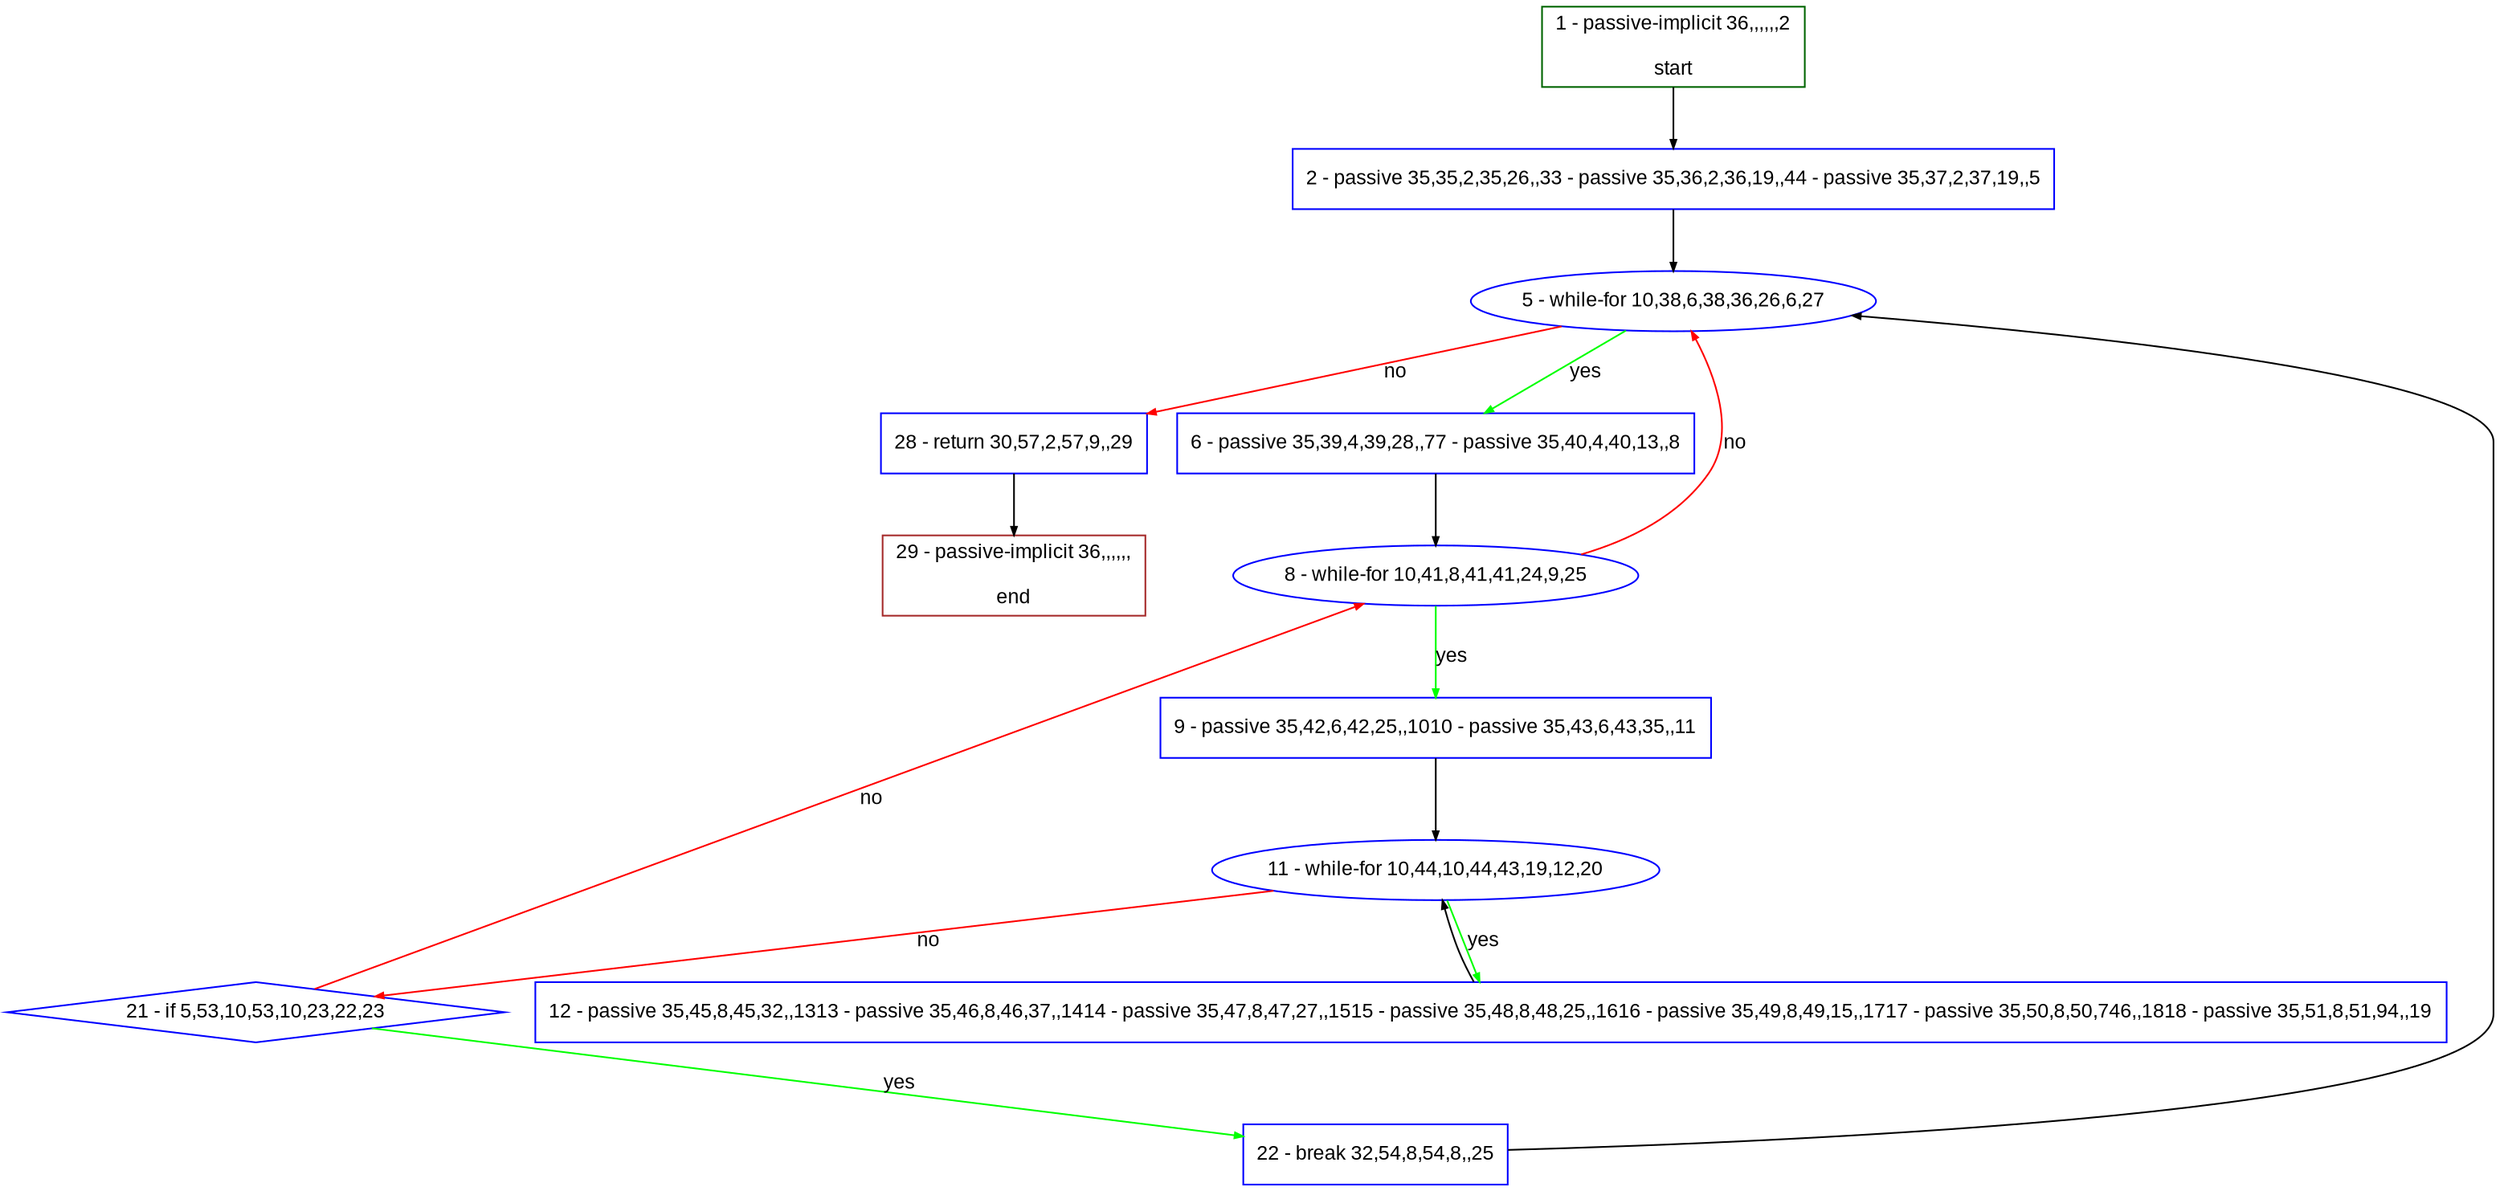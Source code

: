 digraph "" {
  graph [pack="true", label="", fontsize="12", packmode="clust", fontname="Arial", fillcolor="#FFFFCC", bgcolor="white", style="rounded,filled", compound="true"];
  node [node_initialized="no", label="", color="grey", fontsize="12", fillcolor="white", fontname="Arial", style="filled", shape="rectangle", compound="true", fixedsize="false"];
  edge [fontcolor="black", arrowhead="normal", arrowtail="none", arrowsize="0.5", ltail="", label="", color="black", fontsize="12", lhead="", fontname="Arial", dir="forward", compound="true"];
  __N1 [label="2 - passive 35,35,2,35,26,,33 - passive 35,36,2,36,19,,44 - passive 35,37,2,37,19,,5", color="#0000ff", fillcolor="#ffffff", style="filled", shape="box"];
  __N2 [label="1 - passive-implicit 36,,,,,,2\n\nstart", color="#006400", fillcolor="#ffffff", style="filled", shape="box"];
  __N3 [label="5 - while-for 10,38,6,38,36,26,6,27", color="#0000ff", fillcolor="#ffffff", style="filled", shape="oval"];
  __N4 [label="6 - passive 35,39,4,39,28,,77 - passive 35,40,4,40,13,,8", color="#0000ff", fillcolor="#ffffff", style="filled", shape="box"];
  __N5 [label="28 - return 30,57,2,57,9,,29", color="#0000ff", fillcolor="#ffffff", style="filled", shape="box"];
  __N6 [label="8 - while-for 10,41,8,41,41,24,9,25", color="#0000ff", fillcolor="#ffffff", style="filled", shape="oval"];
  __N7 [label="9 - passive 35,42,6,42,25,,1010 - passive 35,43,6,43,35,,11", color="#0000ff", fillcolor="#ffffff", style="filled", shape="box"];
  __N8 [label="11 - while-for 10,44,10,44,43,19,12,20", color="#0000ff", fillcolor="#ffffff", style="filled", shape="oval"];
  __N9 [label="12 - passive 35,45,8,45,32,,1313 - passive 35,46,8,46,37,,1414 - passive 35,47,8,47,27,,1515 - passive 35,48,8,48,25,,1616 - passive 35,49,8,49,15,,1717 - passive 35,50,8,50,746,,1818 - passive 35,51,8,51,94,,19", color="#0000ff", fillcolor="#ffffff", style="filled", shape="box"];
  __N10 [label="21 - if 5,53,10,53,10,23,22,23", color="#0000ff", fillcolor="#ffffff", style="filled", shape="diamond"];
  __N11 [label="22 - break 32,54,8,54,8,,25", color="#0000ff", fillcolor="#ffffff", style="filled", shape="box"];
  __N12 [label="29 - passive-implicit 36,,,,,,\n\nend", color="#a52a2a", fillcolor="#ffffff", style="filled", shape="box"];
  __N2 -> __N1 [arrowhead="normal", arrowtail="none", color="#000000", label="", dir="forward"];
  __N1 -> __N3 [arrowhead="normal", arrowtail="none", color="#000000", label="", dir="forward"];
  __N3 -> __N4 [arrowhead="normal", arrowtail="none", color="#00ff00", label="yes", dir="forward"];
  __N3 -> __N5 [arrowhead="normal", arrowtail="none", color="#ff0000", label="no", dir="forward"];
  __N4 -> __N6 [arrowhead="normal", arrowtail="none", color="#000000", label="", dir="forward"];
  __N6 -> __N3 [arrowhead="normal", arrowtail="none", color="#ff0000", label="no", dir="forward"];
  __N6 -> __N7 [arrowhead="normal", arrowtail="none", color="#00ff00", label="yes", dir="forward"];
  __N7 -> __N8 [arrowhead="normal", arrowtail="none", color="#000000", label="", dir="forward"];
  __N8 -> __N9 [arrowhead="normal", arrowtail="none", color="#00ff00", label="yes", dir="forward"];
  __N9 -> __N8 [arrowhead="normal", arrowtail="none", color="#000000", label="", dir="forward"];
  __N8 -> __N10 [arrowhead="normal", arrowtail="none", color="#ff0000", label="no", dir="forward"];
  __N10 -> __N6 [arrowhead="normal", arrowtail="none", color="#ff0000", label="no", dir="forward"];
  __N10 -> __N11 [arrowhead="normal", arrowtail="none", color="#00ff00", label="yes", dir="forward"];
  __N11 -> __N3 [arrowhead="normal", arrowtail="none", color="#000000", label="", dir="forward"];
  __N5 -> __N12 [arrowhead="normal", arrowtail="none", color="#000000", label="", dir="forward"];
}
